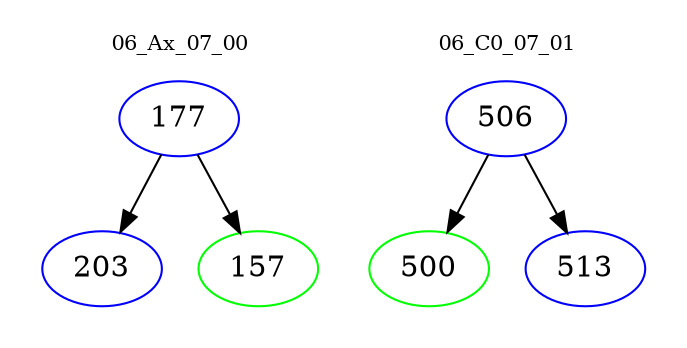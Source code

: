 digraph{
subgraph cluster_0 {
color = white
label = "06_Ax_07_00";
fontsize=10;
T0_177 [label="177", color="blue"]
T0_177 -> T0_203 [color="black"]
T0_203 [label="203", color="blue"]
T0_177 -> T0_157 [color="black"]
T0_157 [label="157", color="green"]
}
subgraph cluster_1 {
color = white
label = "06_C0_07_01";
fontsize=10;
T1_506 [label="506", color="blue"]
T1_506 -> T1_500 [color="black"]
T1_500 [label="500", color="green"]
T1_506 -> T1_513 [color="black"]
T1_513 [label="513", color="blue"]
}
}
